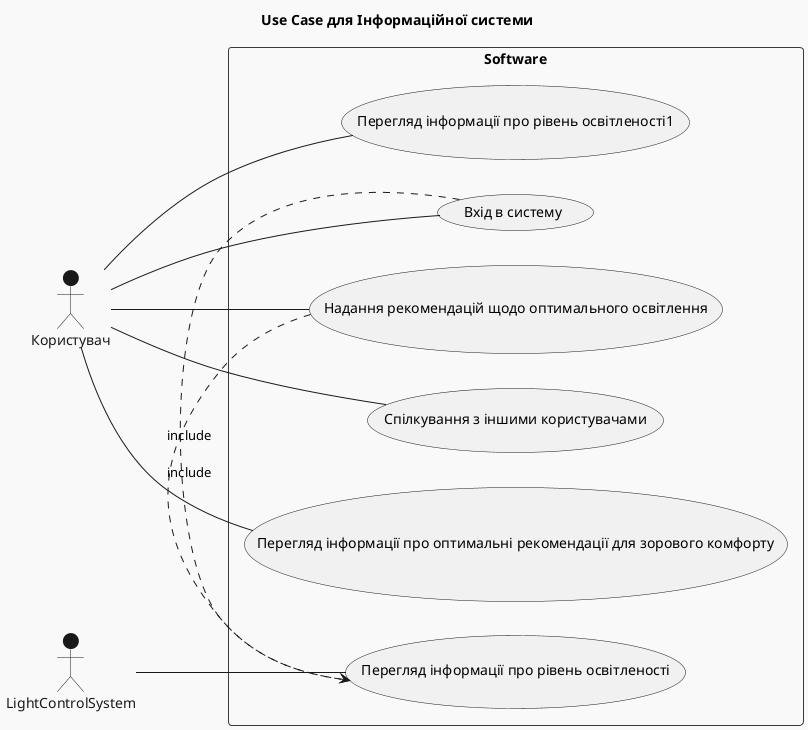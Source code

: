 @startuml
!theme mars

title Use Case для Інформаційної системи

left to right direction

actor Користувач
actor :LightControlSystem:

rectangle Software {

    usecase (Вхід в систему)
    usecase (Перегляд інформації про рівень освітленості)
    usecase (Надання рекомендацій щодо оптимального освітлення)
    usecase (Спілкування з іншими користувачами)
    usecase (Перегляд інформації про оптимальні рекомендації для зорового комфорту)

   :LightControlSystem: -- (Перегляд інформації про рівень освітленості)
   (Вхід в систему) .> (Перегляд інформації про рівень освітленості) : include
   (Надання рекомендацій щодо оптимального освітлення) .> (Перегляд інформації про рівень освітленості) : include
   Користувач -- (Вхід в систему)
   Користувач -- (Перегляд інформації про рівень освітленості1)
   Користувач -- (Спілкування з іншими користувачами)
   Користувач -- (Надання рекомендацій щодо оптимального освітлення)
   Користувач -- (Перегляд інформації про оптимальні рекомендації для зорового комфорту)
}
@enduml

